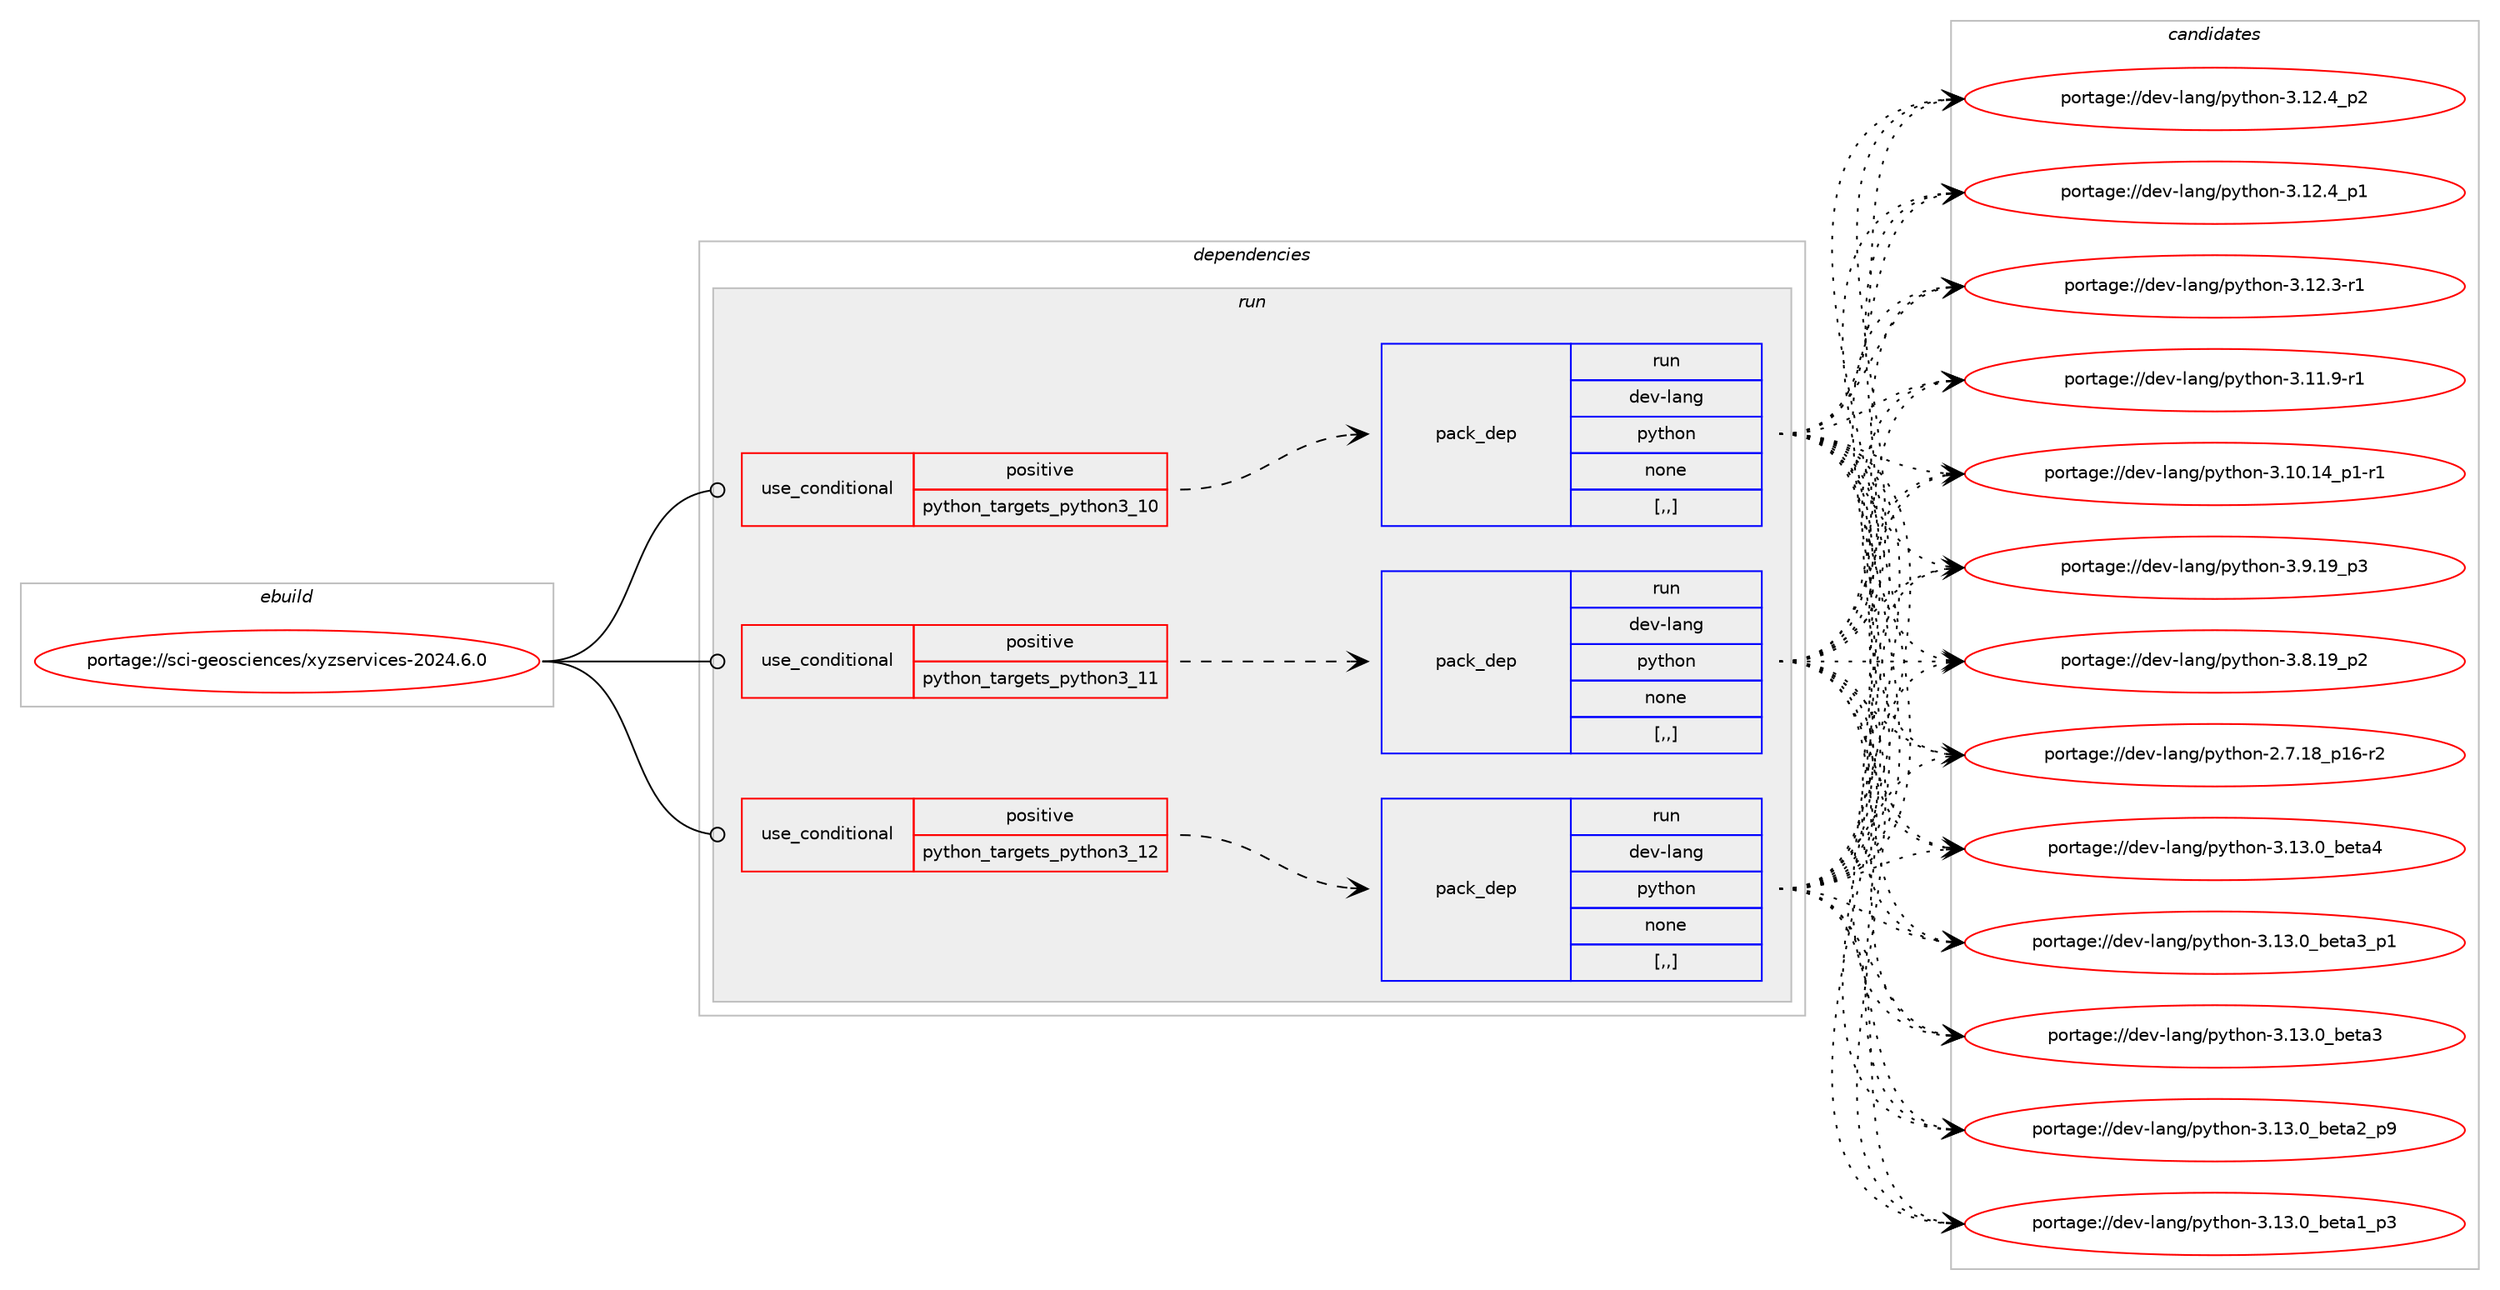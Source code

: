 digraph prolog {

# *************
# Graph options
# *************

newrank=true;
concentrate=true;
compound=true;
graph [rankdir=LR,fontname=Helvetica,fontsize=10,ranksep=1.5];#, ranksep=2.5, nodesep=0.2];
edge  [arrowhead=vee];
node  [fontname=Helvetica,fontsize=10];

# **********
# The ebuild
# **********

subgraph cluster_leftcol {
color=gray;
label=<<i>ebuild</i>>;
id [label="portage://sci-geosciences/xyzservices-2024.6.0", color=red, width=4, href="../sci-geosciences/xyzservices-2024.6.0.svg"];
}

# ****************
# The dependencies
# ****************

subgraph cluster_midcol {
color=gray;
label=<<i>dependencies</i>>;
subgraph cluster_compile {
fillcolor="#eeeeee";
style=filled;
label=<<i>compile</i>>;
}
subgraph cluster_compileandrun {
fillcolor="#eeeeee";
style=filled;
label=<<i>compile and run</i>>;
}
subgraph cluster_run {
fillcolor="#eeeeee";
style=filled;
label=<<i>run</i>>;
subgraph cond105440 {
dependency399511 [label=<<TABLE BORDER="0" CELLBORDER="1" CELLSPACING="0" CELLPADDING="4"><TR><TD ROWSPAN="3" CELLPADDING="10">use_conditional</TD></TR><TR><TD>positive</TD></TR><TR><TD>python_targets_python3_10</TD></TR></TABLE>>, shape=none, color=red];
subgraph pack291225 {
dependency399512 [label=<<TABLE BORDER="0" CELLBORDER="1" CELLSPACING="0" CELLPADDING="4" WIDTH="220"><TR><TD ROWSPAN="6" CELLPADDING="30">pack_dep</TD></TR><TR><TD WIDTH="110">run</TD></TR><TR><TD>dev-lang</TD></TR><TR><TD>python</TD></TR><TR><TD>none</TD></TR><TR><TD>[,,]</TD></TR></TABLE>>, shape=none, color=blue];
}
dependency399511:e -> dependency399512:w [weight=20,style="dashed",arrowhead="vee"];
}
id:e -> dependency399511:w [weight=20,style="solid",arrowhead="odot"];
subgraph cond105441 {
dependency399513 [label=<<TABLE BORDER="0" CELLBORDER="1" CELLSPACING="0" CELLPADDING="4"><TR><TD ROWSPAN="3" CELLPADDING="10">use_conditional</TD></TR><TR><TD>positive</TD></TR><TR><TD>python_targets_python3_11</TD></TR></TABLE>>, shape=none, color=red];
subgraph pack291226 {
dependency399514 [label=<<TABLE BORDER="0" CELLBORDER="1" CELLSPACING="0" CELLPADDING="4" WIDTH="220"><TR><TD ROWSPAN="6" CELLPADDING="30">pack_dep</TD></TR><TR><TD WIDTH="110">run</TD></TR><TR><TD>dev-lang</TD></TR><TR><TD>python</TD></TR><TR><TD>none</TD></TR><TR><TD>[,,]</TD></TR></TABLE>>, shape=none, color=blue];
}
dependency399513:e -> dependency399514:w [weight=20,style="dashed",arrowhead="vee"];
}
id:e -> dependency399513:w [weight=20,style="solid",arrowhead="odot"];
subgraph cond105442 {
dependency399515 [label=<<TABLE BORDER="0" CELLBORDER="1" CELLSPACING="0" CELLPADDING="4"><TR><TD ROWSPAN="3" CELLPADDING="10">use_conditional</TD></TR><TR><TD>positive</TD></TR><TR><TD>python_targets_python3_12</TD></TR></TABLE>>, shape=none, color=red];
subgraph pack291227 {
dependency399516 [label=<<TABLE BORDER="0" CELLBORDER="1" CELLSPACING="0" CELLPADDING="4" WIDTH="220"><TR><TD ROWSPAN="6" CELLPADDING="30">pack_dep</TD></TR><TR><TD WIDTH="110">run</TD></TR><TR><TD>dev-lang</TD></TR><TR><TD>python</TD></TR><TR><TD>none</TD></TR><TR><TD>[,,]</TD></TR></TABLE>>, shape=none, color=blue];
}
dependency399515:e -> dependency399516:w [weight=20,style="dashed",arrowhead="vee"];
}
id:e -> dependency399515:w [weight=20,style="solid",arrowhead="odot"];
}
}

# **************
# The candidates
# **************

subgraph cluster_choices {
rank=same;
color=gray;
label=<<i>candidates</i>>;

subgraph choice291225 {
color=black;
nodesep=1;
choice1001011184510897110103471121211161041111104551464951464895981011169752 [label="portage://dev-lang/python-3.13.0_beta4", color=red, width=4,href="../dev-lang/python-3.13.0_beta4.svg"];
choice10010111845108971101034711212111610411111045514649514648959810111697519511249 [label="portage://dev-lang/python-3.13.0_beta3_p1", color=red, width=4,href="../dev-lang/python-3.13.0_beta3_p1.svg"];
choice1001011184510897110103471121211161041111104551464951464895981011169751 [label="portage://dev-lang/python-3.13.0_beta3", color=red, width=4,href="../dev-lang/python-3.13.0_beta3.svg"];
choice10010111845108971101034711212111610411111045514649514648959810111697509511257 [label="portage://dev-lang/python-3.13.0_beta2_p9", color=red, width=4,href="../dev-lang/python-3.13.0_beta2_p9.svg"];
choice10010111845108971101034711212111610411111045514649514648959810111697499511251 [label="portage://dev-lang/python-3.13.0_beta1_p3", color=red, width=4,href="../dev-lang/python-3.13.0_beta1_p3.svg"];
choice100101118451089711010347112121116104111110455146495046529511250 [label="portage://dev-lang/python-3.12.4_p2", color=red, width=4,href="../dev-lang/python-3.12.4_p2.svg"];
choice100101118451089711010347112121116104111110455146495046529511249 [label="portage://dev-lang/python-3.12.4_p1", color=red, width=4,href="../dev-lang/python-3.12.4_p1.svg"];
choice100101118451089711010347112121116104111110455146495046514511449 [label="portage://dev-lang/python-3.12.3-r1", color=red, width=4,href="../dev-lang/python-3.12.3-r1.svg"];
choice100101118451089711010347112121116104111110455146494946574511449 [label="portage://dev-lang/python-3.11.9-r1", color=red, width=4,href="../dev-lang/python-3.11.9-r1.svg"];
choice100101118451089711010347112121116104111110455146494846495295112494511449 [label="portage://dev-lang/python-3.10.14_p1-r1", color=red, width=4,href="../dev-lang/python-3.10.14_p1-r1.svg"];
choice100101118451089711010347112121116104111110455146574649579511251 [label="portage://dev-lang/python-3.9.19_p3", color=red, width=4,href="../dev-lang/python-3.9.19_p3.svg"];
choice100101118451089711010347112121116104111110455146564649579511250 [label="portage://dev-lang/python-3.8.19_p2", color=red, width=4,href="../dev-lang/python-3.8.19_p2.svg"];
choice100101118451089711010347112121116104111110455046554649569511249544511450 [label="portage://dev-lang/python-2.7.18_p16-r2", color=red, width=4,href="../dev-lang/python-2.7.18_p16-r2.svg"];
dependency399512:e -> choice1001011184510897110103471121211161041111104551464951464895981011169752:w [style=dotted,weight="100"];
dependency399512:e -> choice10010111845108971101034711212111610411111045514649514648959810111697519511249:w [style=dotted,weight="100"];
dependency399512:e -> choice1001011184510897110103471121211161041111104551464951464895981011169751:w [style=dotted,weight="100"];
dependency399512:e -> choice10010111845108971101034711212111610411111045514649514648959810111697509511257:w [style=dotted,weight="100"];
dependency399512:e -> choice10010111845108971101034711212111610411111045514649514648959810111697499511251:w [style=dotted,weight="100"];
dependency399512:e -> choice100101118451089711010347112121116104111110455146495046529511250:w [style=dotted,weight="100"];
dependency399512:e -> choice100101118451089711010347112121116104111110455146495046529511249:w [style=dotted,weight="100"];
dependency399512:e -> choice100101118451089711010347112121116104111110455146495046514511449:w [style=dotted,weight="100"];
dependency399512:e -> choice100101118451089711010347112121116104111110455146494946574511449:w [style=dotted,weight="100"];
dependency399512:e -> choice100101118451089711010347112121116104111110455146494846495295112494511449:w [style=dotted,weight="100"];
dependency399512:e -> choice100101118451089711010347112121116104111110455146574649579511251:w [style=dotted,weight="100"];
dependency399512:e -> choice100101118451089711010347112121116104111110455146564649579511250:w [style=dotted,weight="100"];
dependency399512:e -> choice100101118451089711010347112121116104111110455046554649569511249544511450:w [style=dotted,weight="100"];
}
subgraph choice291226 {
color=black;
nodesep=1;
choice1001011184510897110103471121211161041111104551464951464895981011169752 [label="portage://dev-lang/python-3.13.0_beta4", color=red, width=4,href="../dev-lang/python-3.13.0_beta4.svg"];
choice10010111845108971101034711212111610411111045514649514648959810111697519511249 [label="portage://dev-lang/python-3.13.0_beta3_p1", color=red, width=4,href="../dev-lang/python-3.13.0_beta3_p1.svg"];
choice1001011184510897110103471121211161041111104551464951464895981011169751 [label="portage://dev-lang/python-3.13.0_beta3", color=red, width=4,href="../dev-lang/python-3.13.0_beta3.svg"];
choice10010111845108971101034711212111610411111045514649514648959810111697509511257 [label="portage://dev-lang/python-3.13.0_beta2_p9", color=red, width=4,href="../dev-lang/python-3.13.0_beta2_p9.svg"];
choice10010111845108971101034711212111610411111045514649514648959810111697499511251 [label="portage://dev-lang/python-3.13.0_beta1_p3", color=red, width=4,href="../dev-lang/python-3.13.0_beta1_p3.svg"];
choice100101118451089711010347112121116104111110455146495046529511250 [label="portage://dev-lang/python-3.12.4_p2", color=red, width=4,href="../dev-lang/python-3.12.4_p2.svg"];
choice100101118451089711010347112121116104111110455146495046529511249 [label="portage://dev-lang/python-3.12.4_p1", color=red, width=4,href="../dev-lang/python-3.12.4_p1.svg"];
choice100101118451089711010347112121116104111110455146495046514511449 [label="portage://dev-lang/python-3.12.3-r1", color=red, width=4,href="../dev-lang/python-3.12.3-r1.svg"];
choice100101118451089711010347112121116104111110455146494946574511449 [label="portage://dev-lang/python-3.11.9-r1", color=red, width=4,href="../dev-lang/python-3.11.9-r1.svg"];
choice100101118451089711010347112121116104111110455146494846495295112494511449 [label="portage://dev-lang/python-3.10.14_p1-r1", color=red, width=4,href="../dev-lang/python-3.10.14_p1-r1.svg"];
choice100101118451089711010347112121116104111110455146574649579511251 [label="portage://dev-lang/python-3.9.19_p3", color=red, width=4,href="../dev-lang/python-3.9.19_p3.svg"];
choice100101118451089711010347112121116104111110455146564649579511250 [label="portage://dev-lang/python-3.8.19_p2", color=red, width=4,href="../dev-lang/python-3.8.19_p2.svg"];
choice100101118451089711010347112121116104111110455046554649569511249544511450 [label="portage://dev-lang/python-2.7.18_p16-r2", color=red, width=4,href="../dev-lang/python-2.7.18_p16-r2.svg"];
dependency399514:e -> choice1001011184510897110103471121211161041111104551464951464895981011169752:w [style=dotted,weight="100"];
dependency399514:e -> choice10010111845108971101034711212111610411111045514649514648959810111697519511249:w [style=dotted,weight="100"];
dependency399514:e -> choice1001011184510897110103471121211161041111104551464951464895981011169751:w [style=dotted,weight="100"];
dependency399514:e -> choice10010111845108971101034711212111610411111045514649514648959810111697509511257:w [style=dotted,weight="100"];
dependency399514:e -> choice10010111845108971101034711212111610411111045514649514648959810111697499511251:w [style=dotted,weight="100"];
dependency399514:e -> choice100101118451089711010347112121116104111110455146495046529511250:w [style=dotted,weight="100"];
dependency399514:e -> choice100101118451089711010347112121116104111110455146495046529511249:w [style=dotted,weight="100"];
dependency399514:e -> choice100101118451089711010347112121116104111110455146495046514511449:w [style=dotted,weight="100"];
dependency399514:e -> choice100101118451089711010347112121116104111110455146494946574511449:w [style=dotted,weight="100"];
dependency399514:e -> choice100101118451089711010347112121116104111110455146494846495295112494511449:w [style=dotted,weight="100"];
dependency399514:e -> choice100101118451089711010347112121116104111110455146574649579511251:w [style=dotted,weight="100"];
dependency399514:e -> choice100101118451089711010347112121116104111110455146564649579511250:w [style=dotted,weight="100"];
dependency399514:e -> choice100101118451089711010347112121116104111110455046554649569511249544511450:w [style=dotted,weight="100"];
}
subgraph choice291227 {
color=black;
nodesep=1;
choice1001011184510897110103471121211161041111104551464951464895981011169752 [label="portage://dev-lang/python-3.13.0_beta4", color=red, width=4,href="../dev-lang/python-3.13.0_beta4.svg"];
choice10010111845108971101034711212111610411111045514649514648959810111697519511249 [label="portage://dev-lang/python-3.13.0_beta3_p1", color=red, width=4,href="../dev-lang/python-3.13.0_beta3_p1.svg"];
choice1001011184510897110103471121211161041111104551464951464895981011169751 [label="portage://dev-lang/python-3.13.0_beta3", color=red, width=4,href="../dev-lang/python-3.13.0_beta3.svg"];
choice10010111845108971101034711212111610411111045514649514648959810111697509511257 [label="portage://dev-lang/python-3.13.0_beta2_p9", color=red, width=4,href="../dev-lang/python-3.13.0_beta2_p9.svg"];
choice10010111845108971101034711212111610411111045514649514648959810111697499511251 [label="portage://dev-lang/python-3.13.0_beta1_p3", color=red, width=4,href="../dev-lang/python-3.13.0_beta1_p3.svg"];
choice100101118451089711010347112121116104111110455146495046529511250 [label="portage://dev-lang/python-3.12.4_p2", color=red, width=4,href="../dev-lang/python-3.12.4_p2.svg"];
choice100101118451089711010347112121116104111110455146495046529511249 [label="portage://dev-lang/python-3.12.4_p1", color=red, width=4,href="../dev-lang/python-3.12.4_p1.svg"];
choice100101118451089711010347112121116104111110455146495046514511449 [label="portage://dev-lang/python-3.12.3-r1", color=red, width=4,href="../dev-lang/python-3.12.3-r1.svg"];
choice100101118451089711010347112121116104111110455146494946574511449 [label="portage://dev-lang/python-3.11.9-r1", color=red, width=4,href="../dev-lang/python-3.11.9-r1.svg"];
choice100101118451089711010347112121116104111110455146494846495295112494511449 [label="portage://dev-lang/python-3.10.14_p1-r1", color=red, width=4,href="../dev-lang/python-3.10.14_p1-r1.svg"];
choice100101118451089711010347112121116104111110455146574649579511251 [label="portage://dev-lang/python-3.9.19_p3", color=red, width=4,href="../dev-lang/python-3.9.19_p3.svg"];
choice100101118451089711010347112121116104111110455146564649579511250 [label="portage://dev-lang/python-3.8.19_p2", color=red, width=4,href="../dev-lang/python-3.8.19_p2.svg"];
choice100101118451089711010347112121116104111110455046554649569511249544511450 [label="portage://dev-lang/python-2.7.18_p16-r2", color=red, width=4,href="../dev-lang/python-2.7.18_p16-r2.svg"];
dependency399516:e -> choice1001011184510897110103471121211161041111104551464951464895981011169752:w [style=dotted,weight="100"];
dependency399516:e -> choice10010111845108971101034711212111610411111045514649514648959810111697519511249:w [style=dotted,weight="100"];
dependency399516:e -> choice1001011184510897110103471121211161041111104551464951464895981011169751:w [style=dotted,weight="100"];
dependency399516:e -> choice10010111845108971101034711212111610411111045514649514648959810111697509511257:w [style=dotted,weight="100"];
dependency399516:e -> choice10010111845108971101034711212111610411111045514649514648959810111697499511251:w [style=dotted,weight="100"];
dependency399516:e -> choice100101118451089711010347112121116104111110455146495046529511250:w [style=dotted,weight="100"];
dependency399516:e -> choice100101118451089711010347112121116104111110455146495046529511249:w [style=dotted,weight="100"];
dependency399516:e -> choice100101118451089711010347112121116104111110455146495046514511449:w [style=dotted,weight="100"];
dependency399516:e -> choice100101118451089711010347112121116104111110455146494946574511449:w [style=dotted,weight="100"];
dependency399516:e -> choice100101118451089711010347112121116104111110455146494846495295112494511449:w [style=dotted,weight="100"];
dependency399516:e -> choice100101118451089711010347112121116104111110455146574649579511251:w [style=dotted,weight="100"];
dependency399516:e -> choice100101118451089711010347112121116104111110455146564649579511250:w [style=dotted,weight="100"];
dependency399516:e -> choice100101118451089711010347112121116104111110455046554649569511249544511450:w [style=dotted,weight="100"];
}
}

}
